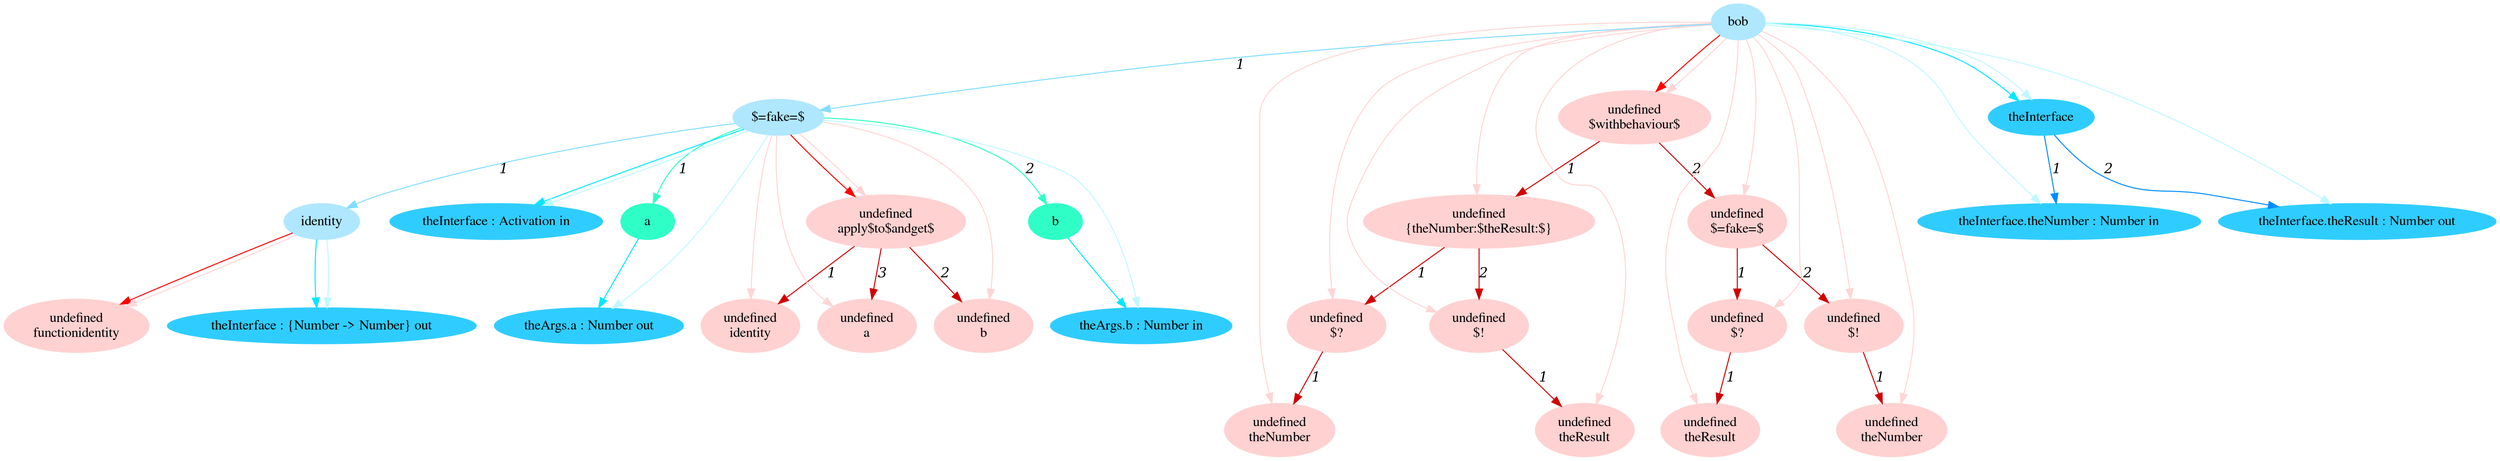 digraph g{node_12119 [shape="ellipse", style="filled", color="#ffd1d1", fontname="Times", label="undefined
functionidentity" ]
node_12136 [shape="ellipse", style="filled", color="#ffd1d1", fontname="Times", label="undefined
apply$to$andget$" ]
node_12138 [shape="ellipse", style="filled", color="#ffd1d1", fontname="Times", label="undefined
identity" ]
node_12140 [shape="ellipse", style="filled", color="#ffd1d1", fontname="Times", label="undefined
b" ]
node_12142 [shape="ellipse", style="filled", color="#ffd1d1", fontname="Times", label="undefined
a" ]
node_12158 [shape="ellipse", style="filled", color="#ffd1d1", fontname="Times", label="undefined
$withbehaviour$" ]
node_12160 [shape="ellipse", style="filled", color="#ffd1d1", fontname="Times", label="undefined
{theNumber:$theResult:$}" ]
node_12162 [shape="ellipse", style="filled", color="#ffd1d1", fontname="Times", label="undefined
$?" ]
node_12164 [shape="ellipse", style="filled", color="#ffd1d1", fontname="Times", label="undefined
theNumber" ]
node_12167 [shape="ellipse", style="filled", color="#ffd1d1", fontname="Times", label="undefined
$!" ]
node_12169 [shape="ellipse", style="filled", color="#ffd1d1", fontname="Times", label="undefined
theResult" ]
node_12174 [shape="ellipse", style="filled", color="#ffd1d1", fontname="Times", label="undefined
$=fake=$" ]
node_12176 [shape="ellipse", style="filled", color="#ffd1d1", fontname="Times", label="undefined
$?" ]
node_12178 [shape="ellipse", style="filled", color="#ffd1d1", fontname="Times", label="undefined
theResult" ]
node_12181 [shape="ellipse", style="filled", color="#ffd1d1", fontname="Times", label="undefined
$!" ]
node_12183 [shape="ellipse", style="filled", color="#ffd1d1", fontname="Times", label="undefined
theNumber" ]
node_12113 [shape="ellipse", style="filled", color="#afe7ff", fontname="Times", label="bob" ]
node_12114 [shape="ellipse", style="filled", color="#afe7ff", fontname="Times", label="$=fake=$" ]
node_12115 [shape="ellipse", style="filled", color="#afe7ff", fontname="Times", label="identity" ]
node_12123 [shape="ellipse", style="filled", color="#2fffc7", fontname="Times", label="a" ]
node_12127 [shape="ellipse", style="filled", color="#2fffc7", fontname="Times", label="b" ]
node_12116 [shape="ellipse", style="filled", color="#2fcdff", fontname="Times", label="theInterface : {Number -> Number} out" ]
node_12124 [shape="ellipse", style="filled", color="#2fcdff", fontname="Times", label="theArgs.a : Number out" ]
node_12128 [shape="ellipse", style="filled", color="#2fcdff", fontname="Times", label="theArgs.b : Number in" ]
node_12133 [shape="ellipse", style="filled", color="#2fcdff", fontname="Times", label="theInterface : Activation in" ]
node_12149 [shape="ellipse", style="filled", color="#2fcdff", fontname="Times", label="theInterface" ]
node_12150 [shape="ellipse", style="filled", color="#2fcdff", fontname="Times", label="theInterface.theNumber : Number in" ]
node_12152 [shape="ellipse", style="filled", color="#2fcdff", fontname="Times", label="theInterface.theResult : Number out" ]
node_12136 -> node_12138 [dir=forward, arrowHead=normal, fontname="Times-Italic", arrowsize=1, color="#d00000", label="1",  headlabel="", taillabel="" ]
node_12136 -> node_12140 [dir=forward, arrowHead=normal, fontname="Times-Italic", arrowsize=1, color="#d00000", label="2",  headlabel="", taillabel="" ]
node_12136 -> node_12142 [dir=forward, arrowHead=normal, fontname="Times-Italic", arrowsize=1, color="#d00000", label="3",  headlabel="", taillabel="" ]
node_12162 -> node_12164 [dir=forward, arrowHead=normal, fontname="Times-Italic", arrowsize=1, color="#d00000", label="1",  headlabel="", taillabel="" ]
node_12167 -> node_12169 [dir=forward, arrowHead=normal, fontname="Times-Italic", arrowsize=1, color="#d00000", label="1",  headlabel="", taillabel="" ]
node_12160 -> node_12162 [dir=forward, arrowHead=normal, fontname="Times-Italic", arrowsize=1, color="#d00000", label="1",  headlabel="", taillabel="" ]
node_12160 -> node_12167 [dir=forward, arrowHead=normal, fontname="Times-Italic", arrowsize=1, color="#d00000", label="2",  headlabel="", taillabel="" ]
node_12176 -> node_12178 [dir=forward, arrowHead=normal, fontname="Times-Italic", arrowsize=1, color="#d00000", label="1",  headlabel="", taillabel="" ]
node_12181 -> node_12183 [dir=forward, arrowHead=normal, fontname="Times-Italic", arrowsize=1, color="#d00000", label="1",  headlabel="", taillabel="" ]
node_12174 -> node_12176 [dir=forward, arrowHead=normal, fontname="Times-Italic", arrowsize=1, color="#d00000", label="1",  headlabel="", taillabel="" ]
node_12174 -> node_12181 [dir=forward, arrowHead=normal, fontname="Times-Italic", arrowsize=1, color="#d00000", label="2",  headlabel="", taillabel="" ]
node_12158 -> node_12160 [dir=forward, arrowHead=normal, fontname="Times-Italic", arrowsize=1, color="#d00000", label="1",  headlabel="", taillabel="" ]
node_12158 -> node_12174 [dir=forward, arrowHead=normal, fontname="Times-Italic", arrowsize=1, color="#d00000", label="2",  headlabel="", taillabel="" ]
node_12115 -> node_12119 [dir=forward, arrowHead=normal, fontname="Times-Italic", arrowsize=1, color="#ff0000", label="",  headlabel="", taillabel="" ]
node_12114 -> node_12136 [dir=forward, arrowHead=normal, fontname="Times-Italic", arrowsize=1, color="#ff0000", label="",  headlabel="", taillabel="" ]
node_12113 -> node_12158 [dir=forward, arrowHead=normal, fontname="Times-Italic", arrowsize=1, color="#ff0000", label="",  headlabel="", taillabel="" ]
node_12115 -> node_12119 [dir=forward, arrowHead=normal, fontname="Times-Italic", arrowsize=1, color="#ffd5d5", label="",  headlabel="", taillabel="" ]
node_12114 -> node_12136 [dir=forward, arrowHead=normal, fontname="Times-Italic", arrowsize=1, color="#ffd5d5", label="",  headlabel="", taillabel="" ]
node_12114 -> node_12138 [dir=forward, arrowHead=normal, fontname="Times-Italic", arrowsize=1, color="#ffd5d5", label="",  headlabel="", taillabel="" ]
node_12114 -> node_12140 [dir=forward, arrowHead=normal, fontname="Times-Italic", arrowsize=1, color="#ffd5d5", label="",  headlabel="", taillabel="" ]
node_12114 -> node_12142 [dir=forward, arrowHead=normal, fontname="Times-Italic", arrowsize=1, color="#ffd5d5", label="",  headlabel="", taillabel="" ]
node_12113 -> node_12158 [dir=forward, arrowHead=normal, fontname="Times-Italic", arrowsize=1, color="#ffd5d5", label="",  headlabel="", taillabel="" ]
node_12113 -> node_12160 [dir=forward, arrowHead=normal, fontname="Times-Italic", arrowsize=1, color="#ffd5d5", label="",  headlabel="", taillabel="" ]
node_12113 -> node_12162 [dir=forward, arrowHead=normal, fontname="Times-Italic", arrowsize=1, color="#ffd5d5", label="",  headlabel="", taillabel="" ]
node_12113 -> node_12164 [dir=forward, arrowHead=normal, fontname="Times-Italic", arrowsize=1, color="#ffd5d5", label="",  headlabel="", taillabel="" ]
node_12113 -> node_12167 [dir=forward, arrowHead=normal, fontname="Times-Italic", arrowsize=1, color="#ffd5d5", label="",  headlabel="", taillabel="" ]
node_12113 -> node_12169 [dir=forward, arrowHead=normal, fontname="Times-Italic", arrowsize=1, color="#ffd5d5", label="",  headlabel="", taillabel="" ]
node_12113 -> node_12174 [dir=forward, arrowHead=normal, fontname="Times-Italic", arrowsize=1, color="#ffd5d5", label="",  headlabel="", taillabel="" ]
node_12113 -> node_12176 [dir=forward, arrowHead=normal, fontname="Times-Italic", arrowsize=1, color="#ffd5d5", label="",  headlabel="", taillabel="" ]
node_12113 -> node_12178 [dir=forward, arrowHead=normal, fontname="Times-Italic", arrowsize=1, color="#ffd5d5", label="",  headlabel="", taillabel="" ]
node_12113 -> node_12181 [dir=forward, arrowHead=normal, fontname="Times-Italic", arrowsize=1, color="#ffd5d5", label="",  headlabel="", taillabel="" ]
node_12113 -> node_12183 [dir=forward, arrowHead=normal, fontname="Times-Italic", arrowsize=1, color="#ffd5d5", label="",  headlabel="", taillabel="" ]
node_12114 -> node_12123 [dir=forward, arrowHead=normal, fontname="Times-Italic", arrowsize=1, color="#2fffc7", label="1",  headlabel="", taillabel="" ]
node_12114 -> node_12127 [dir=forward, arrowHead=normal, fontname="Times-Italic", arrowsize=1, color="#2fffc7", label="2",  headlabel="", taillabel="" ]
node_12123 -> node_12124 [dir=forward, arrowHead=normal, fontname="Times-Italic", arrowsize=1, color="#00e8ff", label="",  headlabel="", taillabel="" ]
node_12127 -> node_12128 [dir=forward, arrowHead=normal, fontname="Times-Italic", arrowsize=1, color="#00e8ff", label="",  headlabel="", taillabel="" ]
node_12115 -> node_12116 [dir=forward, arrowHead=normal, fontname="Times-Italic", arrowsize=1, color="#00e8ff", label="",  headlabel="", taillabel="" ]
node_12114 -> node_12133 [dir=forward, arrowHead=normal, fontname="Times-Italic", arrowsize=1, color="#00e8ff", label="",  headlabel="", taillabel="" ]
node_12113 -> node_12149 [dir=forward, arrowHead=normal, fontname="Times-Italic", arrowsize=1, color="#00e8ff", label="",  headlabel="", taillabel="" ]
node_12115 -> node_12116 [dir=forward, arrowHead=normal, fontname="Times-Italic", arrowsize=1, color="#bef9ff", label="",  headlabel="", taillabel="" ]
node_12114 -> node_12124 [dir=forward, arrowHead=normal, fontname="Times-Italic", arrowsize=1, color="#bef9ff", label="",  headlabel="", taillabel="" ]
node_12114 -> node_12128 [dir=forward, arrowHead=normal, fontname="Times-Italic", arrowsize=1, color="#bef9ff", label="",  headlabel="", taillabel="" ]
node_12114 -> node_12133 [dir=forward, arrowHead=normal, fontname="Times-Italic", arrowsize=1, color="#bef9ff", label="",  headlabel="", taillabel="" ]
node_12113 -> node_12150 [dir=forward, arrowHead=normal, fontname="Times-Italic", arrowsize=1, color="#bef9ff", label="",  headlabel="", taillabel="" ]
node_12113 -> node_12152 [dir=forward, arrowHead=normal, fontname="Times-Italic", arrowsize=1, color="#bef9ff", label="",  headlabel="", taillabel="" ]
node_12113 -> node_12149 [dir=forward, arrowHead=normal, fontname="Times-Italic", arrowsize=1, color="#bef9ff", label="",  headlabel="", taillabel="" ]
node_12149 -> node_12150 [dir=forward, arrowHead=normal, fontname="Times-Italic", arrowsize=1, color="#008cff", label="1",  headlabel="", taillabel="" ]
node_12149 -> node_12152 [dir=forward, arrowHead=normal, fontname="Times-Italic", arrowsize=1, color="#008cff", label="2",  headlabel="", taillabel="" ]
node_12114 -> node_12115 [dir=forward, arrowHead=normal, fontname="Times-Italic", arrowsize=1, color="#81ddff", label="1",  headlabel="", taillabel="" ]
node_12113 -> node_12114 [dir=forward, arrowHead=normal, fontname="Times-Italic", arrowsize=1, color="#81ddff", label="1",  headlabel="", taillabel="" ]
}